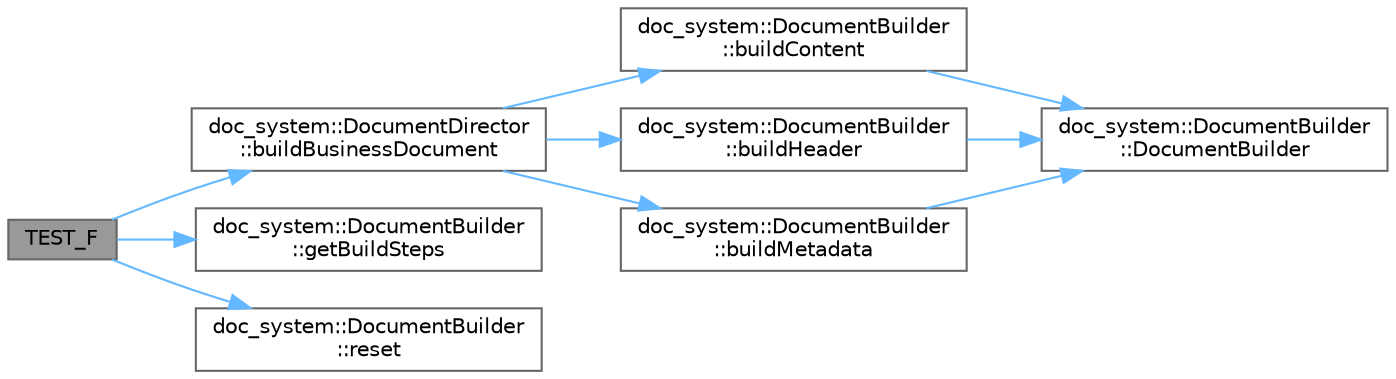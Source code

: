 digraph "TEST_F"
{
 // INTERACTIVE_SVG=YES
 // LATEX_PDF_SIZE
  bgcolor="transparent";
  edge [fontname=Helvetica,fontsize=10,labelfontname=Helvetica,labelfontsize=10];
  node [fontname=Helvetica,fontsize=10,shape=box,height=0.2,width=0.4];
  rankdir="LR";
  Node1 [id="Node000001",label="TEST_F",height=0.2,width=0.4,color="gray40", fillcolor="grey60", style="filled", fontcolor="black",tooltip=" "];
  Node1 -> Node2 [id="edge1_Node000001_Node000002",color="steelblue1",style="solid",tooltip=" "];
  Node2 [id="Node000002",label="doc_system::DocumentDirector\l::buildBusinessDocument",height=0.2,width=0.4,color="grey40", fillcolor="white", style="filled",URL="$classdoc__system_1_1_document_director.html#a4d3add44690141b315c8b096b0e6d7d4",tooltip=" "];
  Node2 -> Node3 [id="edge2_Node000002_Node000003",color="steelblue1",style="solid",tooltip=" "];
  Node3 [id="Node000003",label="doc_system::DocumentBuilder\l::buildContent",height=0.2,width=0.4,color="grey40", fillcolor="white", style="filled",URL="$classdoc__system_1_1_document_builder.html#aadc1209c9255e88c4d608b16f06aca19",tooltip=" "];
  Node3 -> Node4 [id="edge3_Node000003_Node000004",color="steelblue1",style="solid",tooltip=" "];
  Node4 [id="Node000004",label="doc_system::DocumentBuilder\l::DocumentBuilder",height=0.2,width=0.4,color="grey40", fillcolor="white", style="filled",URL="$classdoc__system_1_1_document_builder.html#a49c58480fa4e90c99742ee23aab37e67",tooltip=" "];
  Node2 -> Node5 [id="edge4_Node000002_Node000005",color="steelblue1",style="solid",tooltip=" "];
  Node5 [id="Node000005",label="doc_system::DocumentBuilder\l::buildHeader",height=0.2,width=0.4,color="grey40", fillcolor="white", style="filled",URL="$classdoc__system_1_1_document_builder.html#a7b606d59a7a97974b1a06d25971f1443",tooltip=" "];
  Node5 -> Node4 [id="edge5_Node000005_Node000004",color="steelblue1",style="solid",tooltip=" "];
  Node2 -> Node6 [id="edge6_Node000002_Node000006",color="steelblue1",style="solid",tooltip=" "];
  Node6 [id="Node000006",label="doc_system::DocumentBuilder\l::buildMetadata",height=0.2,width=0.4,color="grey40", fillcolor="white", style="filled",URL="$classdoc__system_1_1_document_builder.html#a408bf023f001c3eda2b570548070c9ef",tooltip=" "];
  Node6 -> Node4 [id="edge7_Node000006_Node000004",color="steelblue1",style="solid",tooltip=" "];
  Node1 -> Node7 [id="edge8_Node000001_Node000007",color="steelblue1",style="solid",tooltip=" "];
  Node7 [id="Node000007",label="doc_system::DocumentBuilder\l::getBuildSteps",height=0.2,width=0.4,color="grey40", fillcolor="white", style="filled",URL="$classdoc__system_1_1_document_builder.html#a896ad9ab25778997872bb04545d4bb2c",tooltip=" "];
  Node1 -> Node8 [id="edge9_Node000001_Node000008",color="steelblue1",style="solid",tooltip=" "];
  Node8 [id="Node000008",label="doc_system::DocumentBuilder\l::reset",height=0.2,width=0.4,color="grey40", fillcolor="white", style="filled",URL="$classdoc__system_1_1_document_builder.html#a006a06c92b17802deb4e4f4282a7df5b",tooltip=" "];
}
